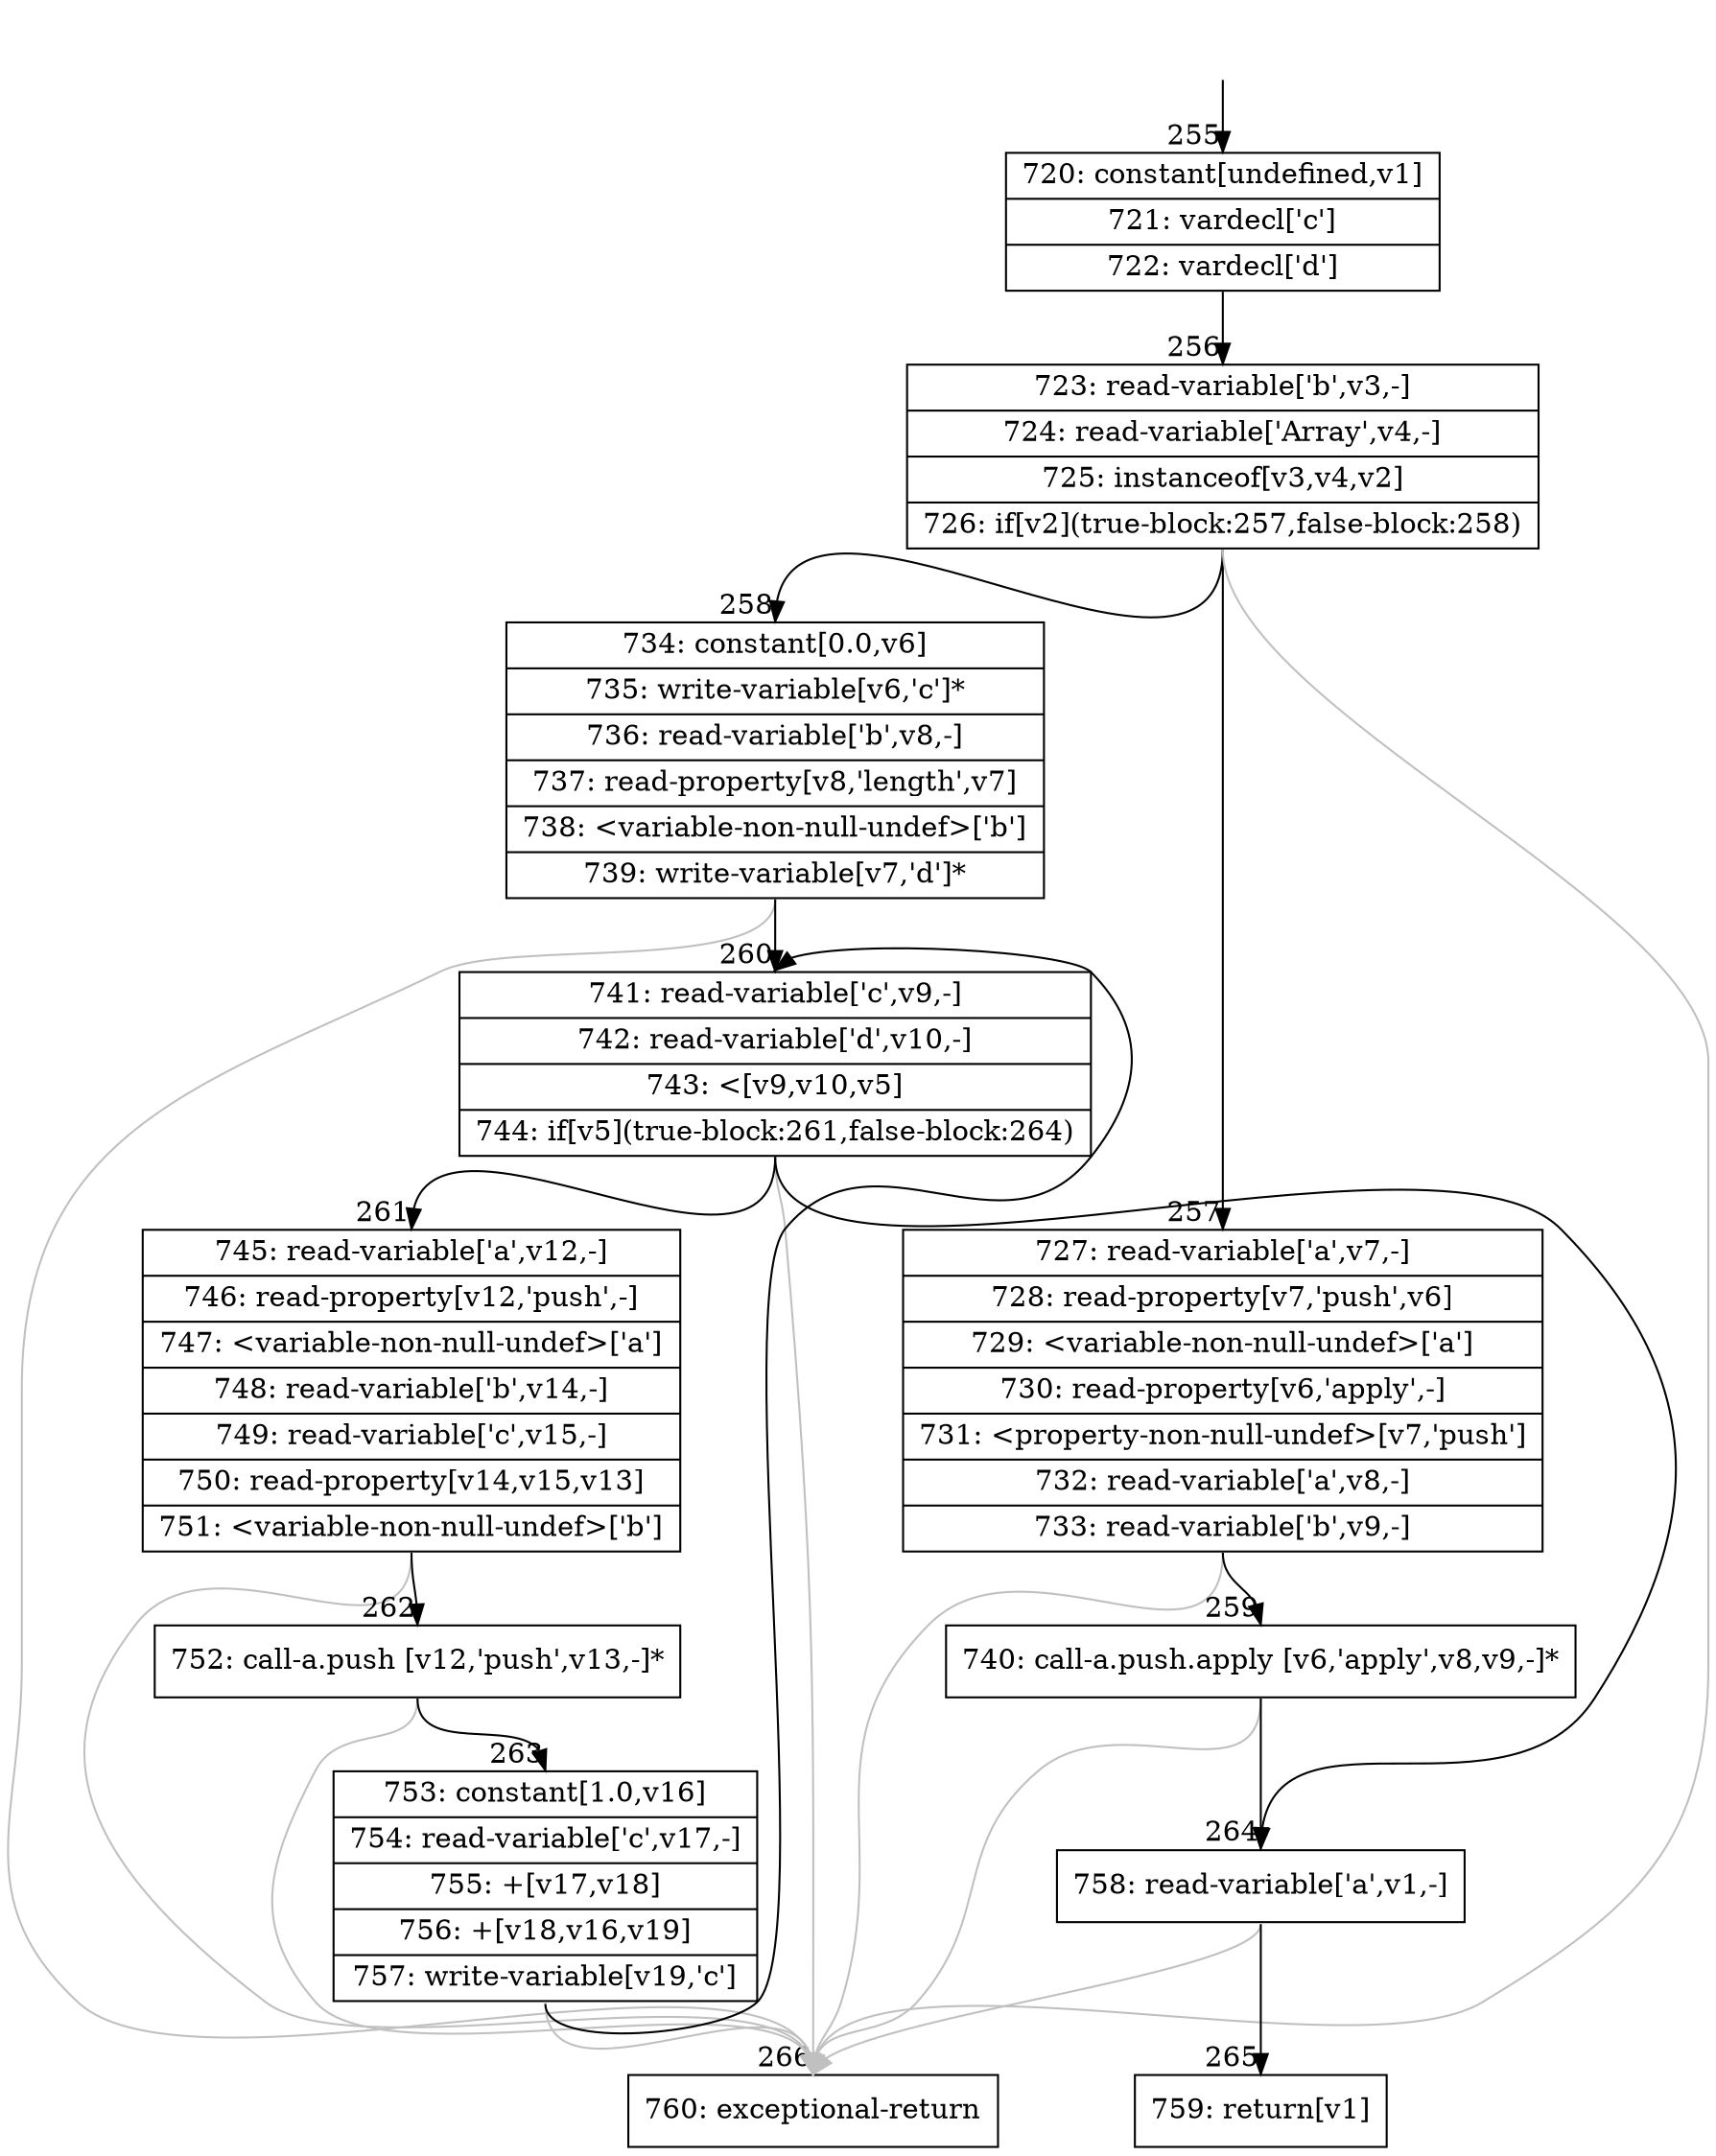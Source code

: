 digraph {
rankdir="TD"
BB_entry29[shape=none,label=""];
BB_entry29 -> BB255 [tailport=s, headport=n, headlabel="    255"]
BB255 [shape=record label="{720: constant[undefined,v1]|721: vardecl['c']|722: vardecl['d']}" ] 
BB255 -> BB256 [tailport=s, headport=n, headlabel="      256"]
BB256 [shape=record label="{723: read-variable['b',v3,-]|724: read-variable['Array',v4,-]|725: instanceof[v3,v4,v2]|726: if[v2](true-block:257,false-block:258)}" ] 
BB256 -> BB257 [tailport=s, headport=n, headlabel="      257"]
BB256 -> BB258 [tailport=s, headport=n, headlabel="      258"]
BB256 -> BB266 [tailport=s, headport=n, color=gray, headlabel="      266"]
BB257 [shape=record label="{727: read-variable['a',v7,-]|728: read-property[v7,'push',v6]|729: \<variable-non-null-undef\>['a']|730: read-property[v6,'apply',-]|731: \<property-non-null-undef\>[v7,'push']|732: read-variable['a',v8,-]|733: read-variable['b',v9,-]}" ] 
BB257 -> BB259 [tailport=s, headport=n, headlabel="      259"]
BB257 -> BB266 [tailport=s, headport=n, color=gray]
BB258 [shape=record label="{734: constant[0.0,v6]|735: write-variable[v6,'c']*|736: read-variable['b',v8,-]|737: read-property[v8,'length',v7]|738: \<variable-non-null-undef\>['b']|739: write-variable[v7,'d']*}" ] 
BB258 -> BB260 [tailport=s, headport=n, headlabel="      260"]
BB258 -> BB266 [tailport=s, headport=n, color=gray]
BB259 [shape=record label="{740: call-a.push.apply [v6,'apply',v8,v9,-]*}" ] 
BB259 -> BB264 [tailport=s, headport=n, headlabel="      264"]
BB259 -> BB266 [tailport=s, headport=n, color=gray]
BB260 [shape=record label="{741: read-variable['c',v9,-]|742: read-variable['d',v10,-]|743: \<[v9,v10,v5]|744: if[v5](true-block:261,false-block:264)}" ] 
BB260 -> BB261 [tailport=s, headport=n, headlabel="      261"]
BB260 -> BB264 [tailport=s, headport=n]
BB260 -> BB266 [tailport=s, headport=n, color=gray]
BB261 [shape=record label="{745: read-variable['a',v12,-]|746: read-property[v12,'push',-]|747: \<variable-non-null-undef\>['a']|748: read-variable['b',v14,-]|749: read-variable['c',v15,-]|750: read-property[v14,v15,v13]|751: \<variable-non-null-undef\>['b']}" ] 
BB261 -> BB262 [tailport=s, headport=n, headlabel="      262"]
BB261 -> BB266 [tailport=s, headport=n, color=gray]
BB262 [shape=record label="{752: call-a.push [v12,'push',v13,-]*}" ] 
BB262 -> BB263 [tailport=s, headport=n, headlabel="      263"]
BB262 -> BB266 [tailport=s, headport=n, color=gray]
BB263 [shape=record label="{753: constant[1.0,v16]|754: read-variable['c',v17,-]|755: +[v17,v18]|756: +[v18,v16,v19]|757: write-variable[v19,'c']}" ] 
BB263 -> BB260 [tailport=s, headport=n]
BB263 -> BB266 [tailport=s, headport=n, color=gray]
BB264 [shape=record label="{758: read-variable['a',v1,-]}" ] 
BB264 -> BB265 [tailport=s, headport=n, headlabel="      265"]
BB264 -> BB266 [tailport=s, headport=n, color=gray]
BB265 [shape=record label="{759: return[v1]}" ] 
BB266 [shape=record label="{760: exceptional-return}" ] 
}
